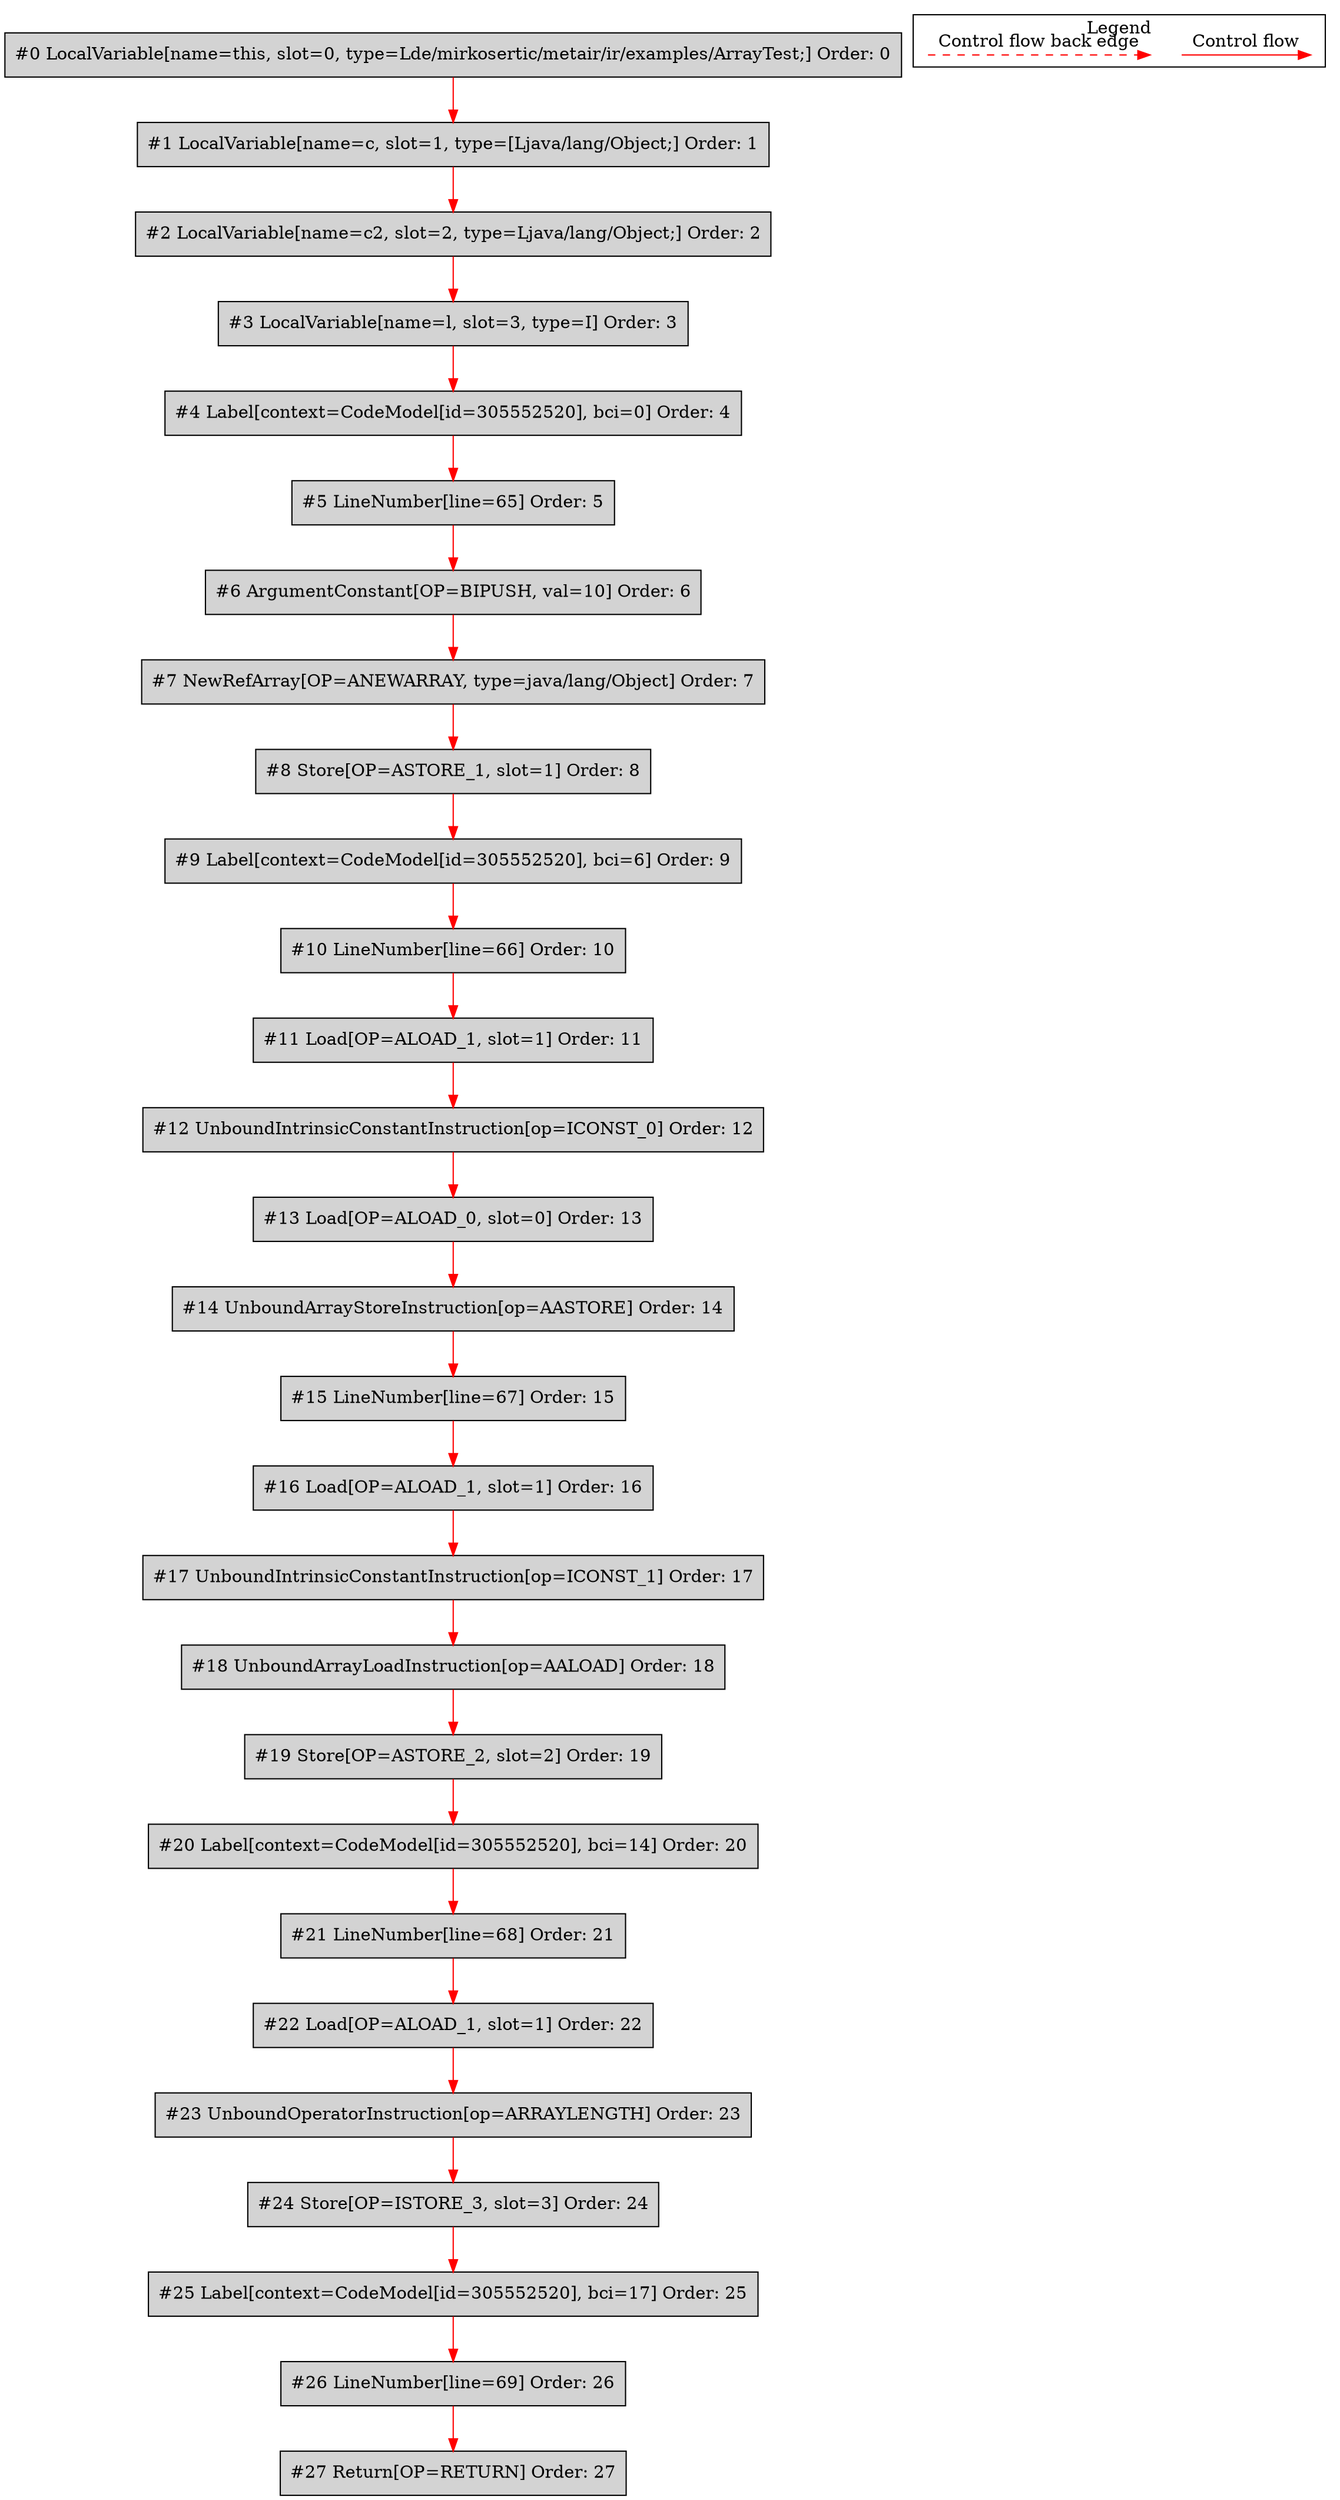 digraph {
 node0[label="#0 LocalVariable[name=this, slot=0, type=Lde/mirkosertic/metair/ir/examples/ArrayTest;] Order: 0", shape=box, fillcolor=lightgrey, style=filled];
 node1[label="#1 LocalVariable[name=c, slot=1, type=[Ljava/lang/Object;] Order: 1", shape=box, fillcolor=lightgrey, style=filled];
 node2[label="#2 LocalVariable[name=c2, slot=2, type=Ljava/lang/Object;] Order: 2", shape=box, fillcolor=lightgrey, style=filled];
 node3[label="#3 LocalVariable[name=l, slot=3, type=I] Order: 3", shape=box, fillcolor=lightgrey, style=filled];
 node4[label="#4 Label[context=CodeModel[id=305552520], bci=0] Order: 4", shape=box, fillcolor=lightgrey, style=filled];
 node5[label="#5 LineNumber[line=65] Order: 5", shape=box, fillcolor=lightgrey, style=filled];
 node6[label="#6 ArgumentConstant[OP=BIPUSH, val=10] Order: 6", shape=box, fillcolor=lightgrey, style=filled];
 node7[label="#7 NewRefArray[OP=ANEWARRAY, type=java/lang/Object] Order: 7", shape=box, fillcolor=lightgrey, style=filled];
 node8[label="#8 Store[OP=ASTORE_1, slot=1] Order: 8", shape=box, fillcolor=lightgrey, style=filled];
 node9[label="#9 Label[context=CodeModel[id=305552520], bci=6] Order: 9", shape=box, fillcolor=lightgrey, style=filled];
 node10[label="#10 LineNumber[line=66] Order: 10", shape=box, fillcolor=lightgrey, style=filled];
 node11[label="#11 Load[OP=ALOAD_1, slot=1] Order: 11", shape=box, fillcolor=lightgrey, style=filled];
 node12[label="#12 UnboundIntrinsicConstantInstruction[op=ICONST_0] Order: 12", shape=box, fillcolor=lightgrey, style=filled];
 node13[label="#13 Load[OP=ALOAD_0, slot=0] Order: 13", shape=box, fillcolor=lightgrey, style=filled];
 node14[label="#14 UnboundArrayStoreInstruction[op=AASTORE] Order: 14", shape=box, fillcolor=lightgrey, style=filled];
 node15[label="#15 LineNumber[line=67] Order: 15", shape=box, fillcolor=lightgrey, style=filled];
 node16[label="#16 Load[OP=ALOAD_1, slot=1] Order: 16", shape=box, fillcolor=lightgrey, style=filled];
 node17[label="#17 UnboundIntrinsicConstantInstruction[op=ICONST_1] Order: 17", shape=box, fillcolor=lightgrey, style=filled];
 node18[label="#18 UnboundArrayLoadInstruction[op=AALOAD] Order: 18", shape=box, fillcolor=lightgrey, style=filled];
 node19[label="#19 Store[OP=ASTORE_2, slot=2] Order: 19", shape=box, fillcolor=lightgrey, style=filled];
 node20[label="#20 Label[context=CodeModel[id=305552520], bci=14] Order: 20", shape=box, fillcolor=lightgrey, style=filled];
 node21[label="#21 LineNumber[line=68] Order: 21", shape=box, fillcolor=lightgrey, style=filled];
 node22[label="#22 Load[OP=ALOAD_1, slot=1] Order: 22", shape=box, fillcolor=lightgrey, style=filled];
 node23[label="#23 UnboundOperatorInstruction[op=ARRAYLENGTH] Order: 23", shape=box, fillcolor=lightgrey, style=filled];
 node24[label="#24 Store[OP=ISTORE_3, slot=3] Order: 24", shape=box, fillcolor=lightgrey, style=filled];
 node25[label="#25 Label[context=CodeModel[id=305552520], bci=17] Order: 25", shape=box, fillcolor=lightgrey, style=filled];
 node26[label="#26 LineNumber[line=69] Order: 26", shape=box, fillcolor=lightgrey, style=filled];
 node27[label="#27 Return[OP=RETURN] Order: 27", shape=box, fillcolor=lightgrey, style=filled];
 node0 -> node1[color=red];
 node1 -> node2[color=red];
 node2 -> node3[color=red];
 node3 -> node4[color=red];
 node4 -> node5[color=red];
 node5 -> node6[color=red];
 node6 -> node7[color=red];
 node7 -> node8[color=red];
 node8 -> node9[color=red];
 node9 -> node10[color=red];
 node10 -> node11[color=red];
 node11 -> node12[color=red];
 node12 -> node13[color=red];
 node13 -> node14[color=red];
 node14 -> node15[color=red];
 node15 -> node16[color=red];
 node16 -> node17[color=red];
 node17 -> node18[color=red];
 node18 -> node19[color=red];
 node19 -> node20[color=red];
 node20 -> node21[color=red];
 node21 -> node22[color=red];
 node22 -> node23[color=red];
 node23 -> node24[color=red];
 node24 -> node25[color=red];
 node25 -> node26[color=red];
 node26 -> node27[color=red];
 subgraph cluster_000 {
  label = "Legend";
  node [shape=point]
  {
   rank=same;
   c0 [style = invis];
   c1 [style = invis];
   c2 [style = invis];
   c3 [style = invis];
  }
  c0 -> c1 [label="Control flow", style=solid, color=red]
  c2 -> c3 [label="Control flow back edge", style=dashed, color=red]
 }

}
